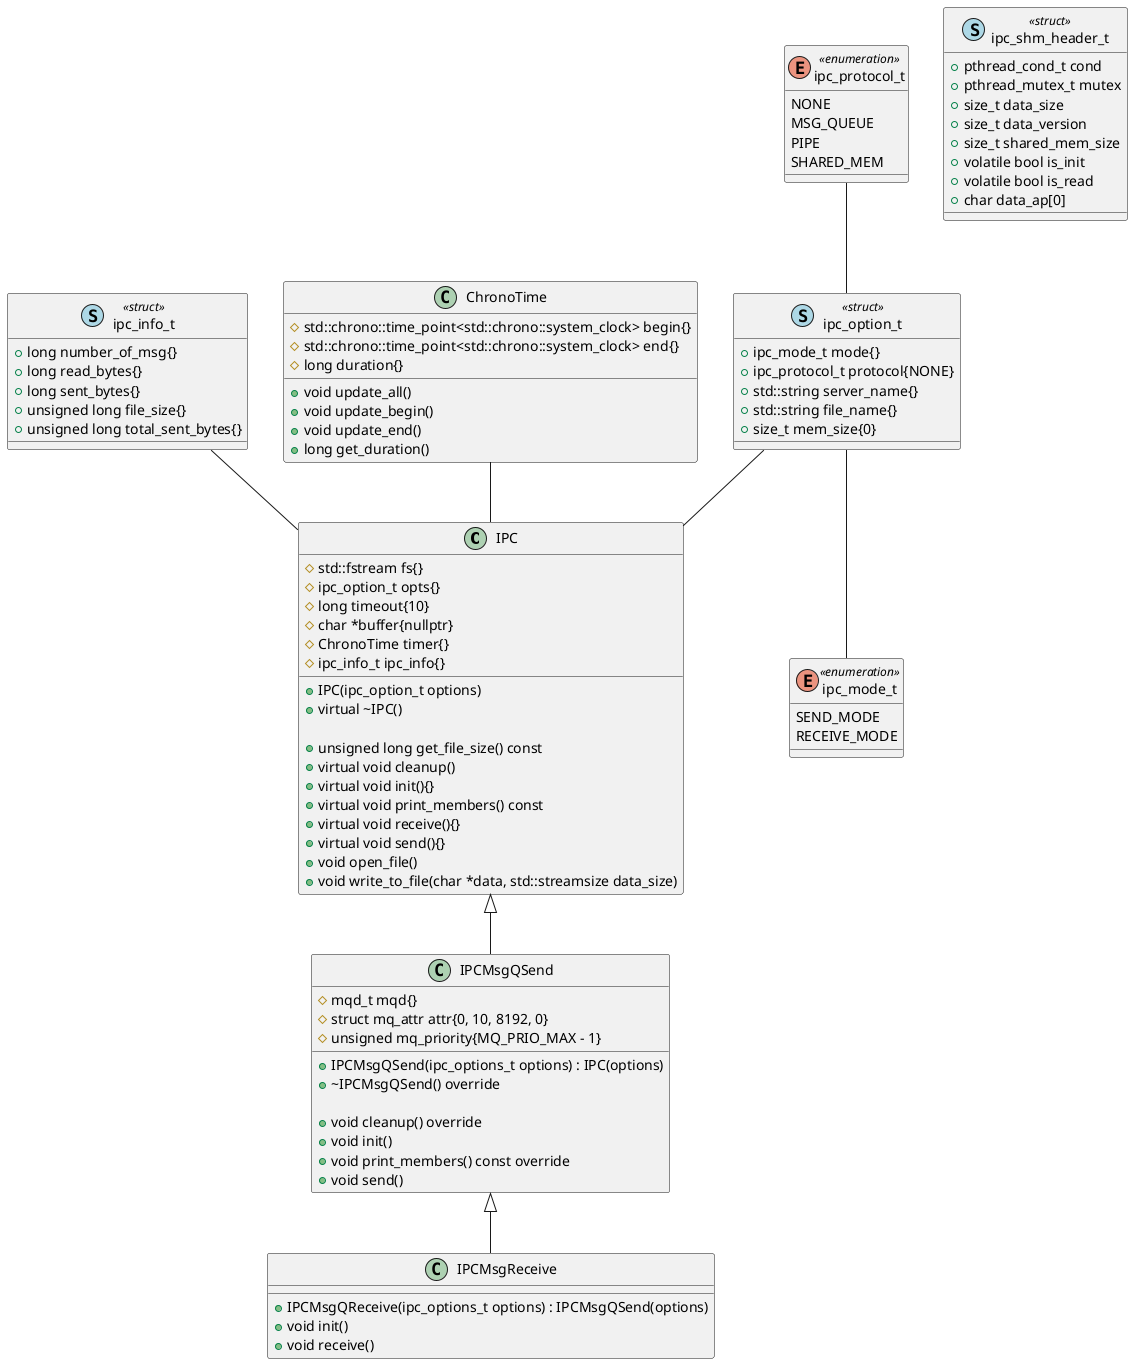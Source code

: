 @startuml
class IPC
{
	# std::fstream fs{}
	# ipc_option_t opts{}
	# long timeout{10}
	# char *buffer{nullptr}
	# ChronoTime timer{}
	# ipc_info_t ipc_info{}

	+ IPC(ipc_option_t options)
	+ virtual ~IPC()

	+ unsigned long get_file_size() const
	+ virtual void cleanup()
	+ virtual void init(){}
	+ virtual void print_members() const
	+ virtual void receive(){}
	+ virtual void send(){}
	+ void open_file()
	+ void write_to_file(char *data, std::streamsize data_size)
}

class IPCMsgQSend
{
	# mqd_t mqd{}
	# struct mq_attr attr{0, 10, 8192, 0}
	# unsigned mq_priority{MQ_PRIO_MAX - 1}

	+ IPCMsgQSend(ipc_options_t options) : IPC(options)
	+ ~IPCMsgQSend() override

	+ void cleanup() override
	+ void init()
	+ void print_members() const override
	+ void send()
}

class IPCMsgReceive
{
	+ IPCMsgQReceive(ipc_options_t options) : IPCMsgQSend(options)
	+ void init()
	+ void receive()
}

enum ipc_protocol_t<<enumeration>>
{
	NONE
	MSG_QUEUE
	PIPE
	SHARED_MEM
}

enum ipc_mode_t<<enumeration>>
{
	SEND_MODE
	RECEIVE_MODE
}

class ipc_option_t << (S,lightblue) struct>>
{
	+ ipc_mode_t mode{}
	+ ipc_protocol_t protocol{NONE}
	+ std::string server_name{}
	+ std::string file_name{}
	+ size_t mem_size{0}
}

class ipc_info_t << (S,lightblue) struct>>
{
	+ long number_of_msg{}
	+ long read_bytes{}
	+ long sent_bytes{}
	+ unsigned long file_size{}
	+ unsigned long total_sent_bytes{}
}

class ipc_shm_header_t << (S,lightblue) struct>>
{
	+ pthread_cond_t cond
	+ pthread_mutex_t mutex
	+ size_t data_size
	+ size_t data_version
	+ size_t shared_mem_size
	+ volatile bool is_init
	+ volatile bool is_read
	+ char data_ap[0]
}

class ChronoTime
{
	# std::chrono::time_point<std::chrono::system_clock> begin{}
	# std::chrono::time_point<std::chrono::system_clock> end{}
	# long duration{}

	+ void update_all()
	+ void update_begin()
	+ void update_end()
	+ long get_duration()
}

IPC <|-- IPCMsgQSend
IPCMsgQSend <|-- IPCMsgReceive

ipc_protocol_t -- ipc_option_t
ipc_option_t -- IPC
ipc_option_t -- ipc_mode_t
ipc_info_t --  IPC
ChronoTime -- IPC

@enduml
